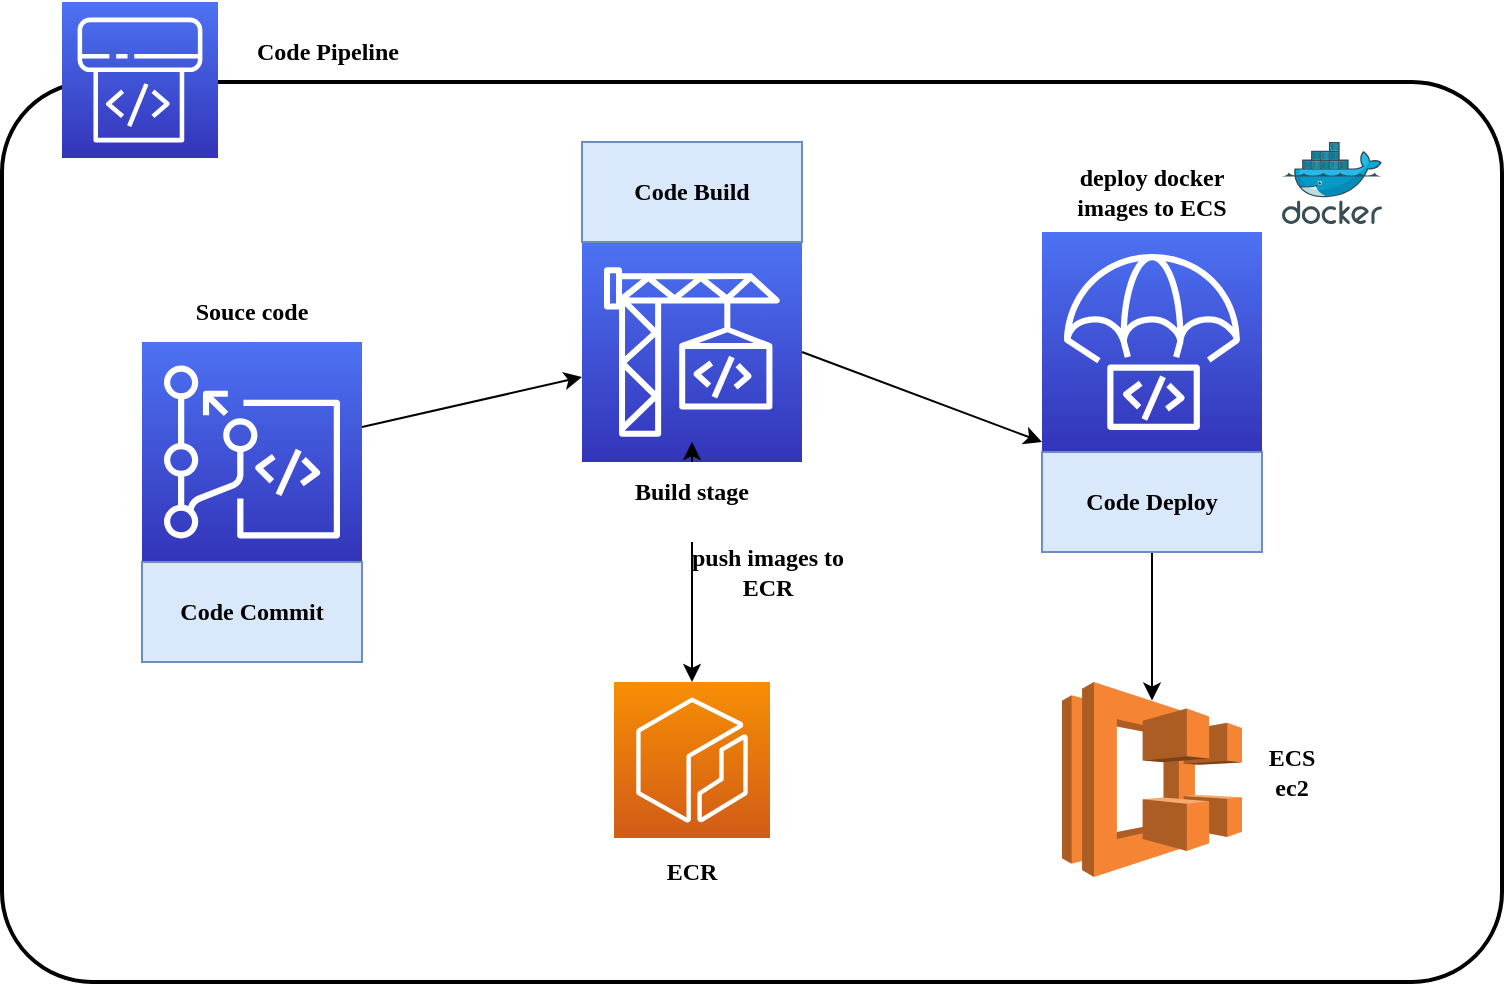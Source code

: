 <mxfile version="21.1.5" type="github">
  <diagram id="kuW590udwi2ajWvtAZzO" name="Page-1">
    <mxGraphModel dx="1702" dy="600" grid="1" gridSize="10" guides="1" tooltips="1" connect="1" arrows="1" fold="1" page="1" pageScale="1" pageWidth="827" pageHeight="1169" math="0" shadow="0">
      <root>
        <mxCell id="0" />
        <mxCell id="1" parent="0" />
        <mxCell id="d_bkBHS-3x23rhl3ambO-1" value="" style="rounded=1;arcSize=10;dashed=0;fillColor=none;gradientColor=none;strokeWidth=2;" parent="1" vertex="1">
          <mxGeometry x="-720" y="70" width="750" height="450" as="geometry" />
        </mxCell>
        <mxCell id="YbPeNYCbb-VirTyepQkY-1" value="" style="sketch=0;points=[[0,0,0],[0.25,0,0],[0.5,0,0],[0.75,0,0],[1,0,0],[0,1,0],[0.25,1,0],[0.5,1,0],[0.75,1,0],[1,1,0],[0,0.25,0],[0,0.5,0],[0,0.75,0],[1,0.25,0],[1,0.5,0],[1,0.75,0]];outlineConnect=0;fontColor=#232F3E;gradientColor=#4D72F3;gradientDirection=north;fillColor=#3334B9;strokeColor=#ffffff;dashed=0;verticalLabelPosition=bottom;verticalAlign=top;align=center;html=1;fontSize=12;fontStyle=0;aspect=fixed;shape=mxgraph.aws4.resourceIcon;resIcon=mxgraph.aws4.codebuild;" parent="1" vertex="1">
          <mxGeometry x="-430" y="150" width="110" height="110" as="geometry" />
        </mxCell>
        <mxCell id="YbPeNYCbb-VirTyepQkY-2" value="" style="sketch=0;points=[[0,0,0],[0.25,0,0],[0.5,0,0],[0.75,0,0],[1,0,0],[0,1,0],[0.25,1,0],[0.5,1,0],[0.75,1,0],[1,1,0],[0,0.25,0],[0,0.5,0],[0,0.75,0],[1,0.25,0],[1,0.5,0],[1,0.75,0]];outlineConnect=0;fontColor=#232F3E;gradientColor=#4D72F3;gradientDirection=north;fillColor=#3334B9;strokeColor=#ffffff;dashed=0;verticalLabelPosition=bottom;verticalAlign=top;align=center;html=1;fontSize=12;fontStyle=0;aspect=fixed;shape=mxgraph.aws4.resourceIcon;resIcon=mxgraph.aws4.codepipeline;" parent="1" vertex="1">
          <mxGeometry x="-690" y="30" width="78" height="78" as="geometry" />
        </mxCell>
        <mxCell id="YbPeNYCbb-VirTyepQkY-3" value="" style="sketch=0;points=[[0,0,0],[0.25,0,0],[0.5,0,0],[0.75,0,0],[1,0,0],[0,1,0],[0.25,1,0],[0.5,1,0],[0.75,1,0],[1,1,0],[0,0.25,0],[0,0.5,0],[0,0.75,0],[1,0.25,0],[1,0.5,0],[1,0.75,0]];outlineConnect=0;fontColor=#232F3E;gradientColor=#4D72F3;gradientDirection=north;fillColor=#3334B9;strokeColor=#ffffff;dashed=0;verticalLabelPosition=bottom;verticalAlign=top;align=center;html=1;fontSize=12;fontStyle=0;aspect=fixed;shape=mxgraph.aws4.resourceIcon;resIcon=mxgraph.aws4.codecommit;" parent="1" vertex="1">
          <mxGeometry x="-650" y="200" width="110" height="110" as="geometry" />
        </mxCell>
        <mxCell id="YbPeNYCbb-VirTyepQkY-4" value="" style="sketch=0;points=[[0,0,0],[0.25,0,0],[0.5,0,0],[0.75,0,0],[1,0,0],[0,1,0],[0.25,1,0],[0.5,1,0],[0.75,1,0],[1,1,0],[0,0.25,0],[0,0.5,0],[0,0.75,0],[1,0.25,0],[1,0.5,0],[1,0.75,0]];outlineConnect=0;fontColor=#232F3E;gradientColor=#4D72F3;gradientDirection=north;fillColor=#3334B9;strokeColor=#ffffff;dashed=0;verticalLabelPosition=bottom;verticalAlign=top;align=center;html=1;fontSize=12;fontStyle=0;aspect=fixed;shape=mxgraph.aws4.resourceIcon;resIcon=mxgraph.aws4.codedeploy;" parent="1" vertex="1">
          <mxGeometry x="-200" y="145" width="110" height="110" as="geometry" />
        </mxCell>
        <mxCell id="YbPeNYCbb-VirTyepQkY-6" value="Code Commit" style="text;html=1;strokeColor=#6c8ebf;fillColor=#dae8fc;align=center;verticalAlign=middle;whiteSpace=wrap;rounded=0;fontStyle=1;fontFamily=Verdana;" parent="1" vertex="1">
          <mxGeometry x="-650" y="310" width="110" height="50" as="geometry" />
        </mxCell>
        <mxCell id="YbPeNYCbb-VirTyepQkY-8" value="Code Build" style="text;html=1;strokeColor=#6c8ebf;fillColor=#dae8fc;align=center;verticalAlign=middle;whiteSpace=wrap;rounded=0;fontStyle=1;fontFamily=Verdana;" parent="1" vertex="1">
          <mxGeometry x="-430" y="100" width="110" height="50" as="geometry" />
        </mxCell>
        <mxCell id="Ur0gAjM8PCmy5QglzEbc-11" style="edgeStyle=orthogonalEdgeStyle;rounded=0;orthogonalLoop=1;jettySize=auto;html=1;exitX=0.5;exitY=1;exitDx=0;exitDy=0;entryX=0.5;entryY=0.095;entryDx=0;entryDy=0;entryPerimeter=0;" edge="1" parent="1" source="YbPeNYCbb-VirTyepQkY-9" target="Ur0gAjM8PCmy5QglzEbc-10">
          <mxGeometry relative="1" as="geometry" />
        </mxCell>
        <mxCell id="YbPeNYCbb-VirTyepQkY-9" value="Code Deploy" style="text;html=1;strokeColor=#6c8ebf;fillColor=#dae8fc;align=center;verticalAlign=middle;whiteSpace=wrap;rounded=0;fontStyle=1;fontFamily=Verdana;" parent="1" vertex="1">
          <mxGeometry x="-200" y="255" width="110" height="50" as="geometry" />
        </mxCell>
        <mxCell id="YbPeNYCbb-VirTyepQkY-11" value="" style="endArrow=classic;html=1;rounded=0;" parent="1" source="YbPeNYCbb-VirTyepQkY-3" target="YbPeNYCbb-VirTyepQkY-1" edge="1">
          <mxGeometry width="50" height="50" relative="1" as="geometry">
            <mxPoint x="-530" y="240" as="sourcePoint" />
            <mxPoint x="-480" y="190" as="targetPoint" />
          </mxGeometry>
        </mxCell>
        <mxCell id="YbPeNYCbb-VirTyepQkY-12" value="" style="endArrow=classic;html=1;rounded=0;exitX=1;exitY=0.5;exitDx=0;exitDy=0;exitPerimeter=0;" parent="1" source="YbPeNYCbb-VirTyepQkY-1" edge="1">
          <mxGeometry width="50" height="50" relative="1" as="geometry">
            <mxPoint x="-320" y="250" as="sourcePoint" />
            <mxPoint x="-200" y="250" as="targetPoint" />
          </mxGeometry>
        </mxCell>
        <mxCell id="YbPeNYCbb-VirTyepQkY-13" value="Code Pipeline" style="text;html=1;strokeColor=none;fillColor=none;align=center;verticalAlign=middle;whiteSpace=wrap;rounded=0;fontStyle=1;fontFamily=Verdana;" parent="1" vertex="1">
          <mxGeometry x="-612" y="30" width="110" height="50" as="geometry" />
        </mxCell>
        <mxCell id="YbPeNYCbb-VirTyepQkY-14" value="" style="sketch=0;points=[[0,0,0],[0.25,0,0],[0.5,0,0],[0.75,0,0],[1,0,0],[0,1,0],[0.25,1,0],[0.5,1,0],[0.75,1,0],[1,1,0],[0,0.25,0],[0,0.5,0],[0,0.75,0],[1,0.25,0],[1,0.5,0],[1,0.75,0]];outlineConnect=0;fontColor=#232F3E;gradientColor=#F78E04;gradientDirection=north;fillColor=#D05C17;strokeColor=#ffffff;dashed=0;verticalLabelPosition=bottom;verticalAlign=top;align=center;html=1;fontSize=12;fontStyle=0;aspect=fixed;shape=mxgraph.aws4.resourceIcon;resIcon=mxgraph.aws4.ecr;" parent="1" vertex="1">
          <mxGeometry x="-414" y="370" width="78" height="78" as="geometry" />
        </mxCell>
        <mxCell id="YbPeNYCbb-VirTyepQkY-15" value="&lt;div&gt;ECR&lt;/div&gt;" style="text;html=1;strokeColor=none;fillColor=none;align=center;verticalAlign=middle;whiteSpace=wrap;rounded=0;fontStyle=1;fontFamily=Verdana;" parent="1" vertex="1">
          <mxGeometry x="-430" y="440" width="110" height="50" as="geometry" />
        </mxCell>
        <mxCell id="YbPeNYCbb-VirTyepQkY-16" value="" style="endArrow=classic;html=1;rounded=0;exitX=0.5;exitY=1;exitDx=0;exitDy=0;exitPerimeter=0;entryX=0.5;entryY=0;entryDx=0;entryDy=0;entryPerimeter=0;" parent="1" source="Ur0gAjM8PCmy5QglzEbc-3" target="YbPeNYCbb-VirTyepQkY-14" edge="1">
          <mxGeometry width="50" height="50" relative="1" as="geometry">
            <mxPoint x="-370" y="310" as="sourcePoint" />
            <mxPoint x="-260" y="285" as="targetPoint" />
          </mxGeometry>
        </mxCell>
        <mxCell id="YbPeNYCbb-VirTyepQkY-17" value="push images to ECR" style="text;html=1;strokeColor=none;fillColor=none;align=center;verticalAlign=middle;whiteSpace=wrap;rounded=0;fontStyle=1;fontFamily=Verdana;" parent="1" vertex="1">
          <mxGeometry x="-380" y="290" width="86" height="50" as="geometry" />
        </mxCell>
        <mxCell id="Ur0gAjM8PCmy5QglzEbc-1" value="Souce code" style="text;html=1;strokeColor=none;fillColor=none;align=center;verticalAlign=middle;whiteSpace=wrap;rounded=0;fontStyle=1;fontFamily=Verdana;" vertex="1" parent="1">
          <mxGeometry x="-650" y="160" width="110" height="50" as="geometry" />
        </mxCell>
        <mxCell id="Ur0gAjM8PCmy5QglzEbc-4" value="" style="endArrow=classic;html=1;rounded=0;exitX=0.5;exitY=1;exitDx=0;exitDy=0;exitPerimeter=0;entryX=0.5;entryY=0;entryDx=0;entryDy=0;entryPerimeter=0;" edge="1" parent="1" source="YbPeNYCbb-VirTyepQkY-1" target="Ur0gAjM8PCmy5QglzEbc-3">
          <mxGeometry width="50" height="50" relative="1" as="geometry">
            <mxPoint x="-375" y="260" as="sourcePoint" />
            <mxPoint x="-375" y="370" as="targetPoint" />
          </mxGeometry>
        </mxCell>
        <mxCell id="Ur0gAjM8PCmy5QglzEbc-3" value="Build stage" style="text;html=1;strokeColor=none;fillColor=none;align=center;verticalAlign=middle;whiteSpace=wrap;rounded=0;fontStyle=1;fontFamily=Verdana;" vertex="1" parent="1">
          <mxGeometry x="-430" y="250" width="110" height="50" as="geometry" />
        </mxCell>
        <mxCell id="Ur0gAjM8PCmy5QglzEbc-5" value="deploy docker images to ECS" style="text;html=1;strokeColor=none;fillColor=none;align=center;verticalAlign=middle;whiteSpace=wrap;rounded=0;fontStyle=1;fontFamily=Verdana;" vertex="1" parent="1">
          <mxGeometry x="-200" y="100" width="110" height="50" as="geometry" />
        </mxCell>
        <mxCell id="Ur0gAjM8PCmy5QglzEbc-10" value="" style="outlineConnect=0;dashed=0;verticalLabelPosition=bottom;verticalAlign=top;align=center;html=1;shape=mxgraph.aws3.ecs;fillColor=#F58534;gradientColor=none;" vertex="1" parent="1">
          <mxGeometry x="-190" y="370" width="90" height="97.5" as="geometry" />
        </mxCell>
        <mxCell id="Ur0gAjM8PCmy5QglzEbc-12" value="&lt;div&gt;ECS&lt;/div&gt;&lt;div&gt;ec2&lt;br&gt;&lt;/div&gt;" style="text;html=1;strokeColor=none;fillColor=none;align=center;verticalAlign=middle;whiteSpace=wrap;rounded=0;fontStyle=1;fontFamily=Verdana;" vertex="1" parent="1">
          <mxGeometry x="-130" y="390" width="110" height="50" as="geometry" />
        </mxCell>
        <mxCell id="Ur0gAjM8PCmy5QglzEbc-13" value="" style="image;sketch=0;aspect=fixed;html=1;points=[];align=center;fontSize=12;image=img/lib/mscae/Docker.svg;" vertex="1" parent="1">
          <mxGeometry x="-80" y="100" width="50" height="41" as="geometry" />
        </mxCell>
      </root>
    </mxGraphModel>
  </diagram>
</mxfile>
